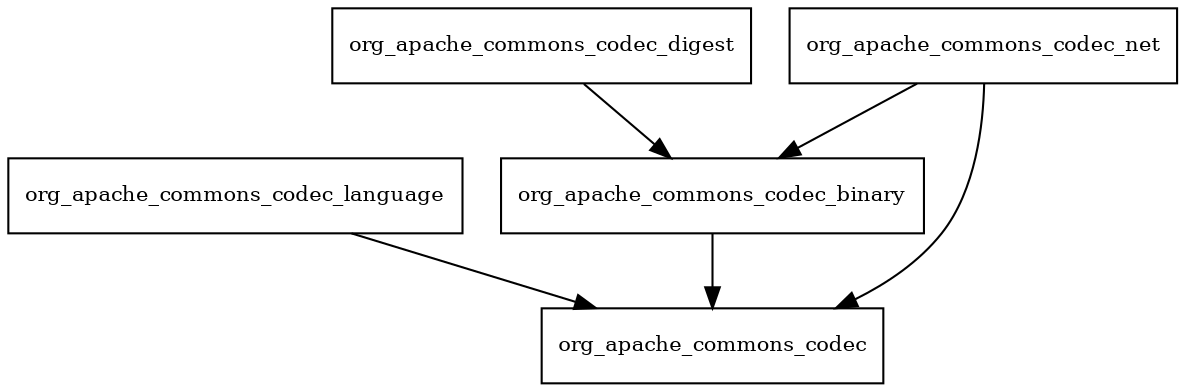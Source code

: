 digraph commons_codec_1_4_redhat_3_package_dependencies {
  node [shape = box, fontsize=10.0];
  org_apache_commons_codec_binary -> org_apache_commons_codec;
  org_apache_commons_codec_digest -> org_apache_commons_codec_binary;
  org_apache_commons_codec_language -> org_apache_commons_codec;
  org_apache_commons_codec_net -> org_apache_commons_codec;
  org_apache_commons_codec_net -> org_apache_commons_codec_binary;
}
